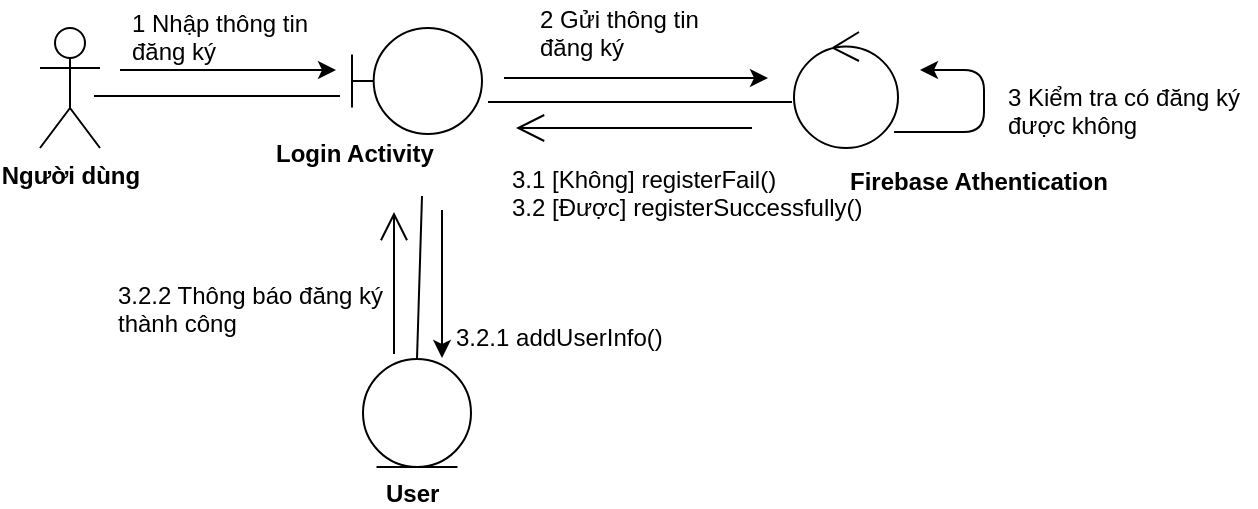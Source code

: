 <mxfile version="10.7.5" type="device"><diagram id="szSLGYfMQ7t4tZ5hNbEb" name="Page-1"><mxGraphModel dx="824" dy="496" grid="0" gridSize="10" guides="1" tooltips="1" connect="1" arrows="1" fold="1" page="0" pageScale="1" pageWidth="850" pageHeight="1100" math="0" shadow="0"><root><mxCell id="0"/><mxCell id="1" parent="0"/><mxCell id="_jDSS3qnv5C4p4PVf7s6-1" value="Người dùng" style="shape=umlActor;verticalLabelPosition=bottom;labelBackgroundColor=#ffffff;verticalAlign=top;html=1;outlineConnect=0;fontStyle=1" parent="1" vertex="1"><mxGeometry x="110" y="59" width="30" height="60" as="geometry"/></mxCell><mxCell id="_jDSS3qnv5C4p4PVf7s6-2" value="" style="ellipse;shape=umlControl;whiteSpace=wrap;html=1;strokeColor=#000000;fontStyle=1" parent="1" vertex="1"><mxGeometry x="487" y="61" width="52" height="58" as="geometry"/></mxCell><mxCell id="_jDSS3qnv5C4p4PVf7s6-3" value="Firebase Athentication" style="text;html=1;resizable=0;points=[];autosize=1;align=left;verticalAlign=top;spacingTop=-4;fontStyle=1" parent="1" vertex="1"><mxGeometry x="513" y="126" width="129" height="14" as="geometry"/></mxCell><mxCell id="_jDSS3qnv5C4p4PVf7s6-4" value="" style="shape=umlBoundary;whiteSpace=wrap;html=1;strokeColor=#000000;fontStyle=1" parent="1" vertex="1"><mxGeometry x="266" y="59" width="65" height="53" as="geometry"/></mxCell><mxCell id="_jDSS3qnv5C4p4PVf7s6-5" value="Login Activity" style="text;html=1;resizable=0;points=[];autosize=1;align=left;verticalAlign=top;spacingTop=-4;fontStyle=1" parent="1" vertex="1"><mxGeometry x="225.5" y="112" width="81" height="14" as="geometry"/></mxCell><mxCell id="_jDSS3qnv5C4p4PVf7s6-6" value="" style="ellipse;shape=umlEntity;whiteSpace=wrap;html=1;strokeColor=#000000;fontStyle=1" parent="1" vertex="1"><mxGeometry x="271.5" y="224.5" width="54" height="54" as="geometry"/></mxCell><mxCell id="_jDSS3qnv5C4p4PVf7s6-7" value="User" style="text;html=1;resizable=0;points=[];autosize=1;align=left;verticalAlign=top;spacingTop=-4;fontStyle=1" parent="1" vertex="1"><mxGeometry x="281" y="281.5" width="35" height="14" as="geometry"/></mxCell><mxCell id="BV83C2JCrGG5lwH1q7qB-11" value="" style="endArrow=none;html=1;strokeWidth=1;fontStyle=1" parent="1" edge="1"><mxGeometry width="50" height="50" relative="1" as="geometry"><mxPoint x="137" y="93" as="sourcePoint"/><mxPoint x="260" y="93" as="targetPoint"/></mxGeometry></mxCell><mxCell id="BV83C2JCrGG5lwH1q7qB-12" value="" style="endArrow=none;html=1;strokeWidth=1;fontStyle=1" parent="1" edge="1"><mxGeometry width="50" height="50" relative="1" as="geometry"><mxPoint x="334" y="96" as="sourcePoint"/><mxPoint x="486" y="96" as="targetPoint"/></mxGeometry></mxCell><mxCell id="BV83C2JCrGG5lwH1q7qB-13" value="" style="endArrow=none;html=1;strokeWidth=1;exitX=0.5;exitY=0;exitDx=0;exitDy=0;" parent="1" source="_jDSS3qnv5C4p4PVf7s6-6" edge="1"><mxGeometry width="50" height="50" relative="1" as="geometry"><mxPoint x="272" y="208" as="sourcePoint"/><mxPoint x="301" y="143" as="targetPoint"/></mxGeometry></mxCell><mxCell id="BV83C2JCrGG5lwH1q7qB-14" value="" style="endArrow=classic;html=1;strokeWidth=1;" parent="1" edge="1"><mxGeometry width="50" height="50" relative="1" as="geometry"><mxPoint x="150" y="80" as="sourcePoint"/><mxPoint x="258" y="80" as="targetPoint"/></mxGeometry></mxCell><mxCell id="BV83C2JCrGG5lwH1q7qB-15" value="" style="endArrow=classic;html=1;strokeWidth=1;" parent="1" edge="1"><mxGeometry width="50" height="50" relative="1" as="geometry"><mxPoint x="342" y="84" as="sourcePoint"/><mxPoint x="474" y="84" as="targetPoint"/></mxGeometry></mxCell><mxCell id="BV83C2JCrGG5lwH1q7qB-17" value="" style="endArrow=classic;html=1;strokeWidth=1;" parent="1" edge="1"><mxGeometry width="50" height="50" relative="1" as="geometry"><mxPoint x="311" y="150" as="sourcePoint"/><mxPoint x="311" y="224" as="targetPoint"/></mxGeometry></mxCell><mxCell id="BV83C2JCrGG5lwH1q7qB-18" value="" style="endArrow=open;endFill=1;endSize=12;html=1;strokeWidth=1;" parent="1" edge="1"><mxGeometry width="160" relative="1" as="geometry"><mxPoint x="287" y="222" as="sourcePoint"/><mxPoint x="287" y="151" as="targetPoint"/></mxGeometry></mxCell><mxCell id="BV83C2JCrGG5lwH1q7qB-19" value="" style="endArrow=open;endFill=1;endSize=12;html=1;strokeWidth=1;" parent="1" edge="1"><mxGeometry width="160" relative="1" as="geometry"><mxPoint x="466" y="109" as="sourcePoint"/><mxPoint x="348" y="109" as="targetPoint"/></mxGeometry></mxCell><mxCell id="BV83C2JCrGG5lwH1q7qB-20" value="1 Nhập thông tin&lt;br&gt;đăng ký&lt;br&gt;" style="text;html=1;resizable=0;points=[];autosize=1;align=left;verticalAlign=top;spacingTop=-4;" parent="1" vertex="1"><mxGeometry x="154" y="47" width="98" height="28" as="geometry"/></mxCell><mxCell id="BV83C2JCrGG5lwH1q7qB-21" value="2 Gửi thông tin&amp;nbsp;&lt;br&gt;đăng ký&lt;br&gt;" style="text;html=1;resizable=0;points=[];autosize=1;align=left;verticalAlign=top;spacingTop=-4;" parent="1" vertex="1"><mxGeometry x="358" y="45" width="93" height="28" as="geometry"/></mxCell><mxCell id="BV83C2JCrGG5lwH1q7qB-23" value="" style="endArrow=classic;html=1;strokeWidth=1;exitX=0.962;exitY=0.862;exitDx=0;exitDy=0;exitPerimeter=0;" parent="1" source="_jDSS3qnv5C4p4PVf7s6-2" edge="1"><mxGeometry width="50" height="50" relative="1" as="geometry"><mxPoint x="620" y="84" as="sourcePoint"/><mxPoint x="550" y="80" as="targetPoint"/><Array as="points"><mxPoint x="582" y="111"/><mxPoint x="582" y="80"/></Array></mxGeometry></mxCell><mxCell id="BV83C2JCrGG5lwH1q7qB-24" value="3 Kiểm tra có đăng ký&lt;br&gt;được không&lt;br&gt;" style="text;html=1;resizable=0;points=[];autosize=1;align=left;verticalAlign=top;spacingTop=-4;" parent="1" vertex="1"><mxGeometry x="592" y="84" width="126" height="28" as="geometry"/></mxCell><mxCell id="BV83C2JCrGG5lwH1q7qB-25" value="3.1 [Không] registerFail()&lt;br&gt;3.2 [Được] registerSuccessfully()&lt;br&gt;" style="text;html=1;resizable=0;points=[];autosize=1;align=left;verticalAlign=top;spacingTop=-4;" parent="1" vertex="1"><mxGeometry x="344" y="124.5" width="185" height="28" as="geometry"/></mxCell><mxCell id="BV83C2JCrGG5lwH1q7qB-26" value="3.2.1 addUserInfo()" style="text;html=1;resizable=0;points=[];autosize=1;align=left;verticalAlign=top;spacingTop=-4;" parent="1" vertex="1"><mxGeometry x="316" y="204" width="113" height="14" as="geometry"/></mxCell><mxCell id="BV83C2JCrGG5lwH1q7qB-27" value="3.2.2 Thông báo đăng ký&lt;br&gt;thành công&lt;br&gt;" style="text;html=1;resizable=0;points=[];autosize=1;align=left;verticalAlign=top;spacingTop=-4;" parent="1" vertex="1"><mxGeometry x="146.5" y="183" width="143" height="28" as="geometry"/></mxCell></root></mxGraphModel></diagram></mxfile>